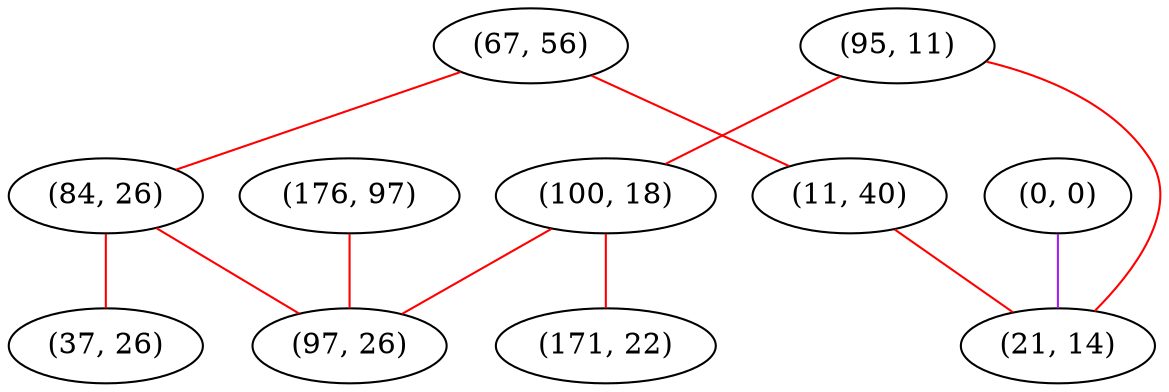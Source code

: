 graph "" {
"(67, 56)";
"(84, 26)";
"(0, 0)";
"(95, 11)";
"(11, 40)";
"(100, 18)";
"(21, 14)";
"(176, 97)";
"(97, 26)";
"(37, 26)";
"(171, 22)";
"(67, 56)" -- "(11, 40)"  [color=red, key=0, weight=1];
"(67, 56)" -- "(84, 26)"  [color=red, key=0, weight=1];
"(84, 26)" -- "(97, 26)"  [color=red, key=0, weight=1];
"(84, 26)" -- "(37, 26)"  [color=red, key=0, weight=1];
"(0, 0)" -- "(21, 14)"  [color=purple, key=0, weight=4];
"(95, 11)" -- "(21, 14)"  [color=red, key=0, weight=1];
"(95, 11)" -- "(100, 18)"  [color=red, key=0, weight=1];
"(11, 40)" -- "(21, 14)"  [color=red, key=0, weight=1];
"(100, 18)" -- "(97, 26)"  [color=red, key=0, weight=1];
"(100, 18)" -- "(171, 22)"  [color=red, key=0, weight=1];
"(176, 97)" -- "(97, 26)"  [color=red, key=0, weight=1];
}
